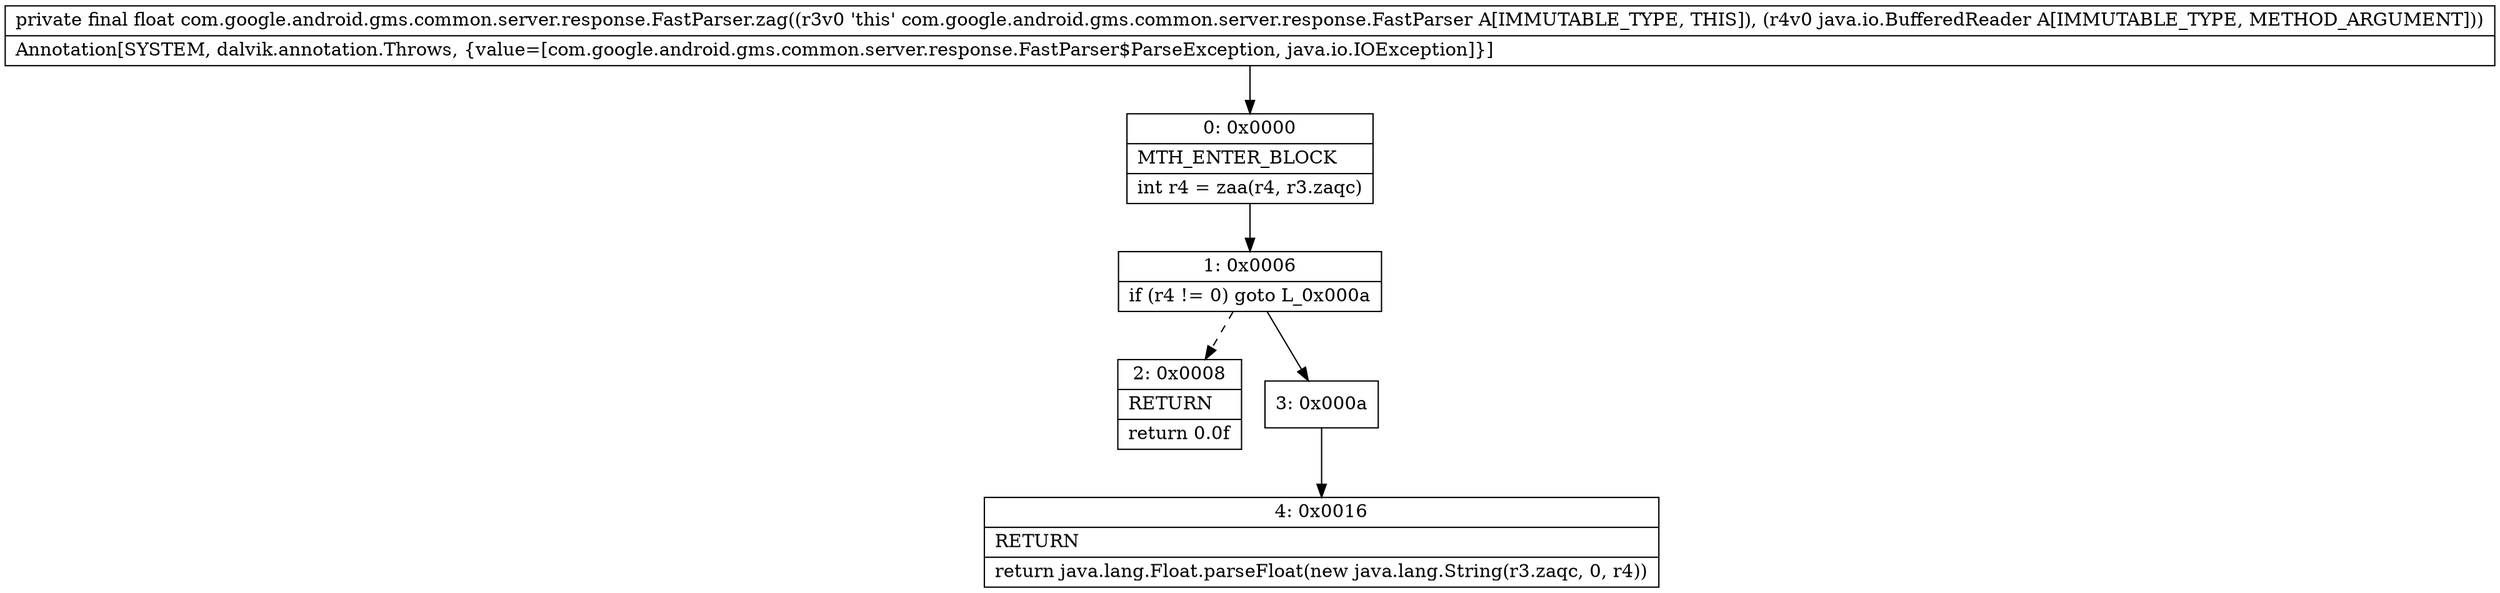 digraph "CFG forcom.google.android.gms.common.server.response.FastParser.zag(Ljava\/io\/BufferedReader;)F" {
Node_0 [shape=record,label="{0\:\ 0x0000|MTH_ENTER_BLOCK\l|int r4 = zaa(r4, r3.zaqc)\l}"];
Node_1 [shape=record,label="{1\:\ 0x0006|if (r4 != 0) goto L_0x000a\l}"];
Node_2 [shape=record,label="{2\:\ 0x0008|RETURN\l|return 0.0f\l}"];
Node_3 [shape=record,label="{3\:\ 0x000a}"];
Node_4 [shape=record,label="{4\:\ 0x0016|RETURN\l|return java.lang.Float.parseFloat(new java.lang.String(r3.zaqc, 0, r4))\l}"];
MethodNode[shape=record,label="{private final float com.google.android.gms.common.server.response.FastParser.zag((r3v0 'this' com.google.android.gms.common.server.response.FastParser A[IMMUTABLE_TYPE, THIS]), (r4v0 java.io.BufferedReader A[IMMUTABLE_TYPE, METHOD_ARGUMENT]))  | Annotation[SYSTEM, dalvik.annotation.Throws, \{value=[com.google.android.gms.common.server.response.FastParser$ParseException, java.io.IOException]\}]\l}"];
MethodNode -> Node_0;
Node_0 -> Node_1;
Node_1 -> Node_2[style=dashed];
Node_1 -> Node_3;
Node_3 -> Node_4;
}

